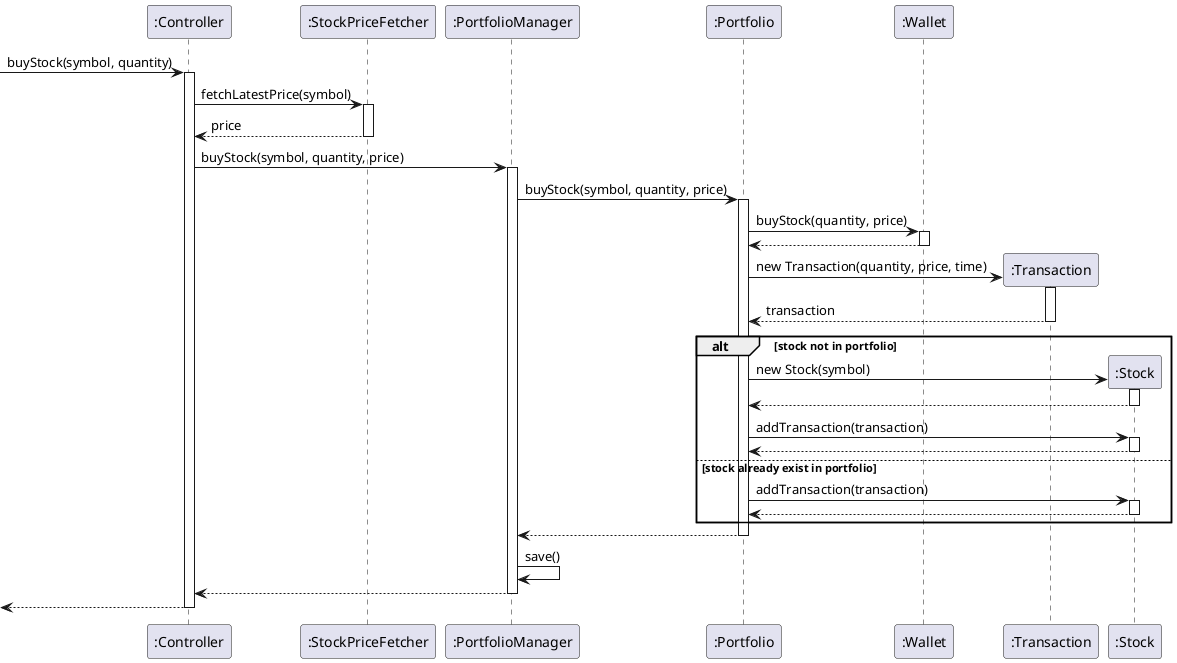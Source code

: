 @startuml
participant ":Controller" as Controller
participant ":StockPriceFetcher" as StockPriceFetcher
participant ":PortfolioManager" as PortfolioManager
participant ":Portfolio" as Portfolio
participant ":Wallet" as Wallet
participant ":Transaction" as Transaction
participant ":Stock" as Stock


[-> Controller : buyStock(symbol, quantity)
activate Controller


Controller -> StockPriceFetcher : fetchLatestPrice(symbol)
activate StockPriceFetcher

StockPriceFetcher --> Controller : price
deactivate StockPriceFetcher


Controller -> PortfolioManager : buyStock(symbol, quantity, price)
activate PortfolioManager

PortfolioManager -> Portfolio : buyStock(symbol, quantity, price)
activate Portfolio

Portfolio -> Wallet : buyStock(quantity, price)
activate Wallet

Wallet --> Portfolio :
deactivate Wallet

create Transaction
Portfolio -> Transaction : new Transaction(quantity, price, time)
activate Transaction

Transaction --> Portfolio : transaction
deactivate Transaction


alt stock not in portfolio
    create Stock
    Portfolio -> Stock : new Stock(symbol)
    activate Stock
    Stock --> Portfolio
    deactivate Stock
    Portfolio -> Stock : addTransaction(transaction)
    activate Stock
    Stock --> Portfolio :
    deactivate Stock

else stock already exist in portfolio
    Portfolio -> Stock : addTransaction(transaction)
    activate Stock
    Stock --> Portfolio :
    deactivate Stock

end

Portfolio --> PortfolioManager :
deactivate Portfolio

PortfolioManager -> PortfolioManager : save()

PortfolioManager --> Controller :
deactivate PortfolioManager

[<--Controller
deactivate Controller

@enduml